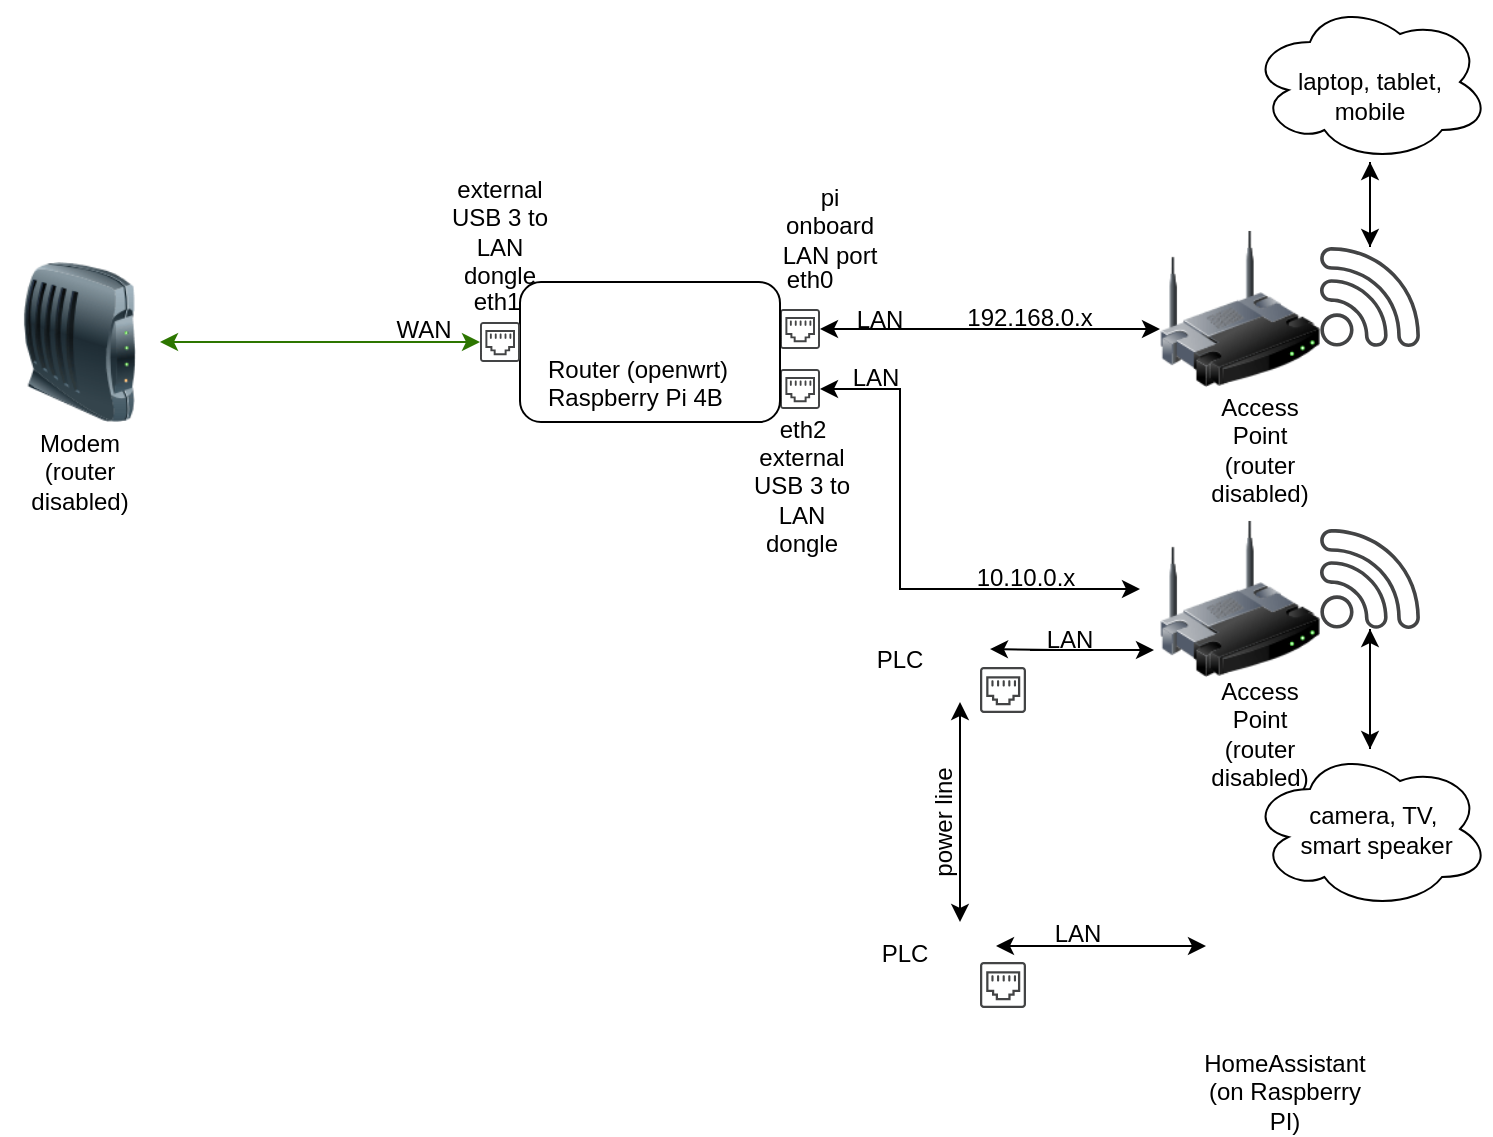 <mxfile version="21.0.6" type="device"><diagram name="Page-1" id="EldhIoCnvmS2X6LWe9rA"><mxGraphModel dx="1306" dy="837" grid="1" gridSize="10" guides="1" tooltips="1" connect="1" arrows="1" fold="1" page="1" pageScale="1" pageWidth="850" pageHeight="1100" math="0" shadow="0"><root><mxCell id="0"/><mxCell id="1" parent="0"/><mxCell id="PxpAApCseYtSq1UY4rPy-1" value="" style="image;html=1;image=img/lib/clip_art/networking/Modem_128x128.png" parent="1" vertex="1"><mxGeometry x="80" y="160" width="80" height="80" as="geometry"/></mxCell><mxCell id="PxpAApCseYtSq1UY4rPy-8" value="" style="endArrow=classic;startArrow=classic;html=1;rounded=0;exitX=1;exitY=0.5;exitDx=0;exitDy=0;fillColor=#60a917;strokeColor=#2D7600;" parent="1" source="PxpAApCseYtSq1UY4rPy-1" edge="1"><mxGeometry width="50" height="50" relative="1" as="geometry"><mxPoint x="180" y="200" as="sourcePoint"/><mxPoint x="320" y="200" as="targetPoint"/></mxGeometry></mxCell><mxCell id="PxpAApCseYtSq1UY4rPy-15" value="&lt;div&gt;Modem (router disabled)&lt;/div&gt;" style="text;html=1;strokeColor=none;fillColor=none;align=center;verticalAlign=middle;whiteSpace=wrap;rounded=0;" parent="1" vertex="1"><mxGeometry x="90" y="250" width="60" height="30" as="geometry"/></mxCell><mxCell id="PxpAApCseYtSq1UY4rPy-30" value="WAN" style="text;html=1;strokeColor=none;fillColor=none;align=center;verticalAlign=middle;whiteSpace=wrap;rounded=0;" parent="1" vertex="1"><mxGeometry x="262" y="179" width="60" height="30" as="geometry"/></mxCell><mxCell id="heESUydr5_HdH7jnXagB-15" value="" style="group" parent="1" vertex="1" connectable="0"><mxGeometry x="465" y="126.5" width="325" height="277" as="geometry"/></mxCell><mxCell id="PxpAApCseYtSq1UY4rPy-2" value="" style="image;html=1;image=img/lib/clip_art/networking/Wireless_Router_128x128.png" parent="heESUydr5_HdH7jnXagB-15" vertex="1"><mxGeometry x="195" y="17" width="80" height="80" as="geometry"/></mxCell><mxCell id="PxpAApCseYtSq1UY4rPy-9" value="" style="endArrow=classic;startArrow=classic;html=1;rounded=0;entryX=0;entryY=0.625;entryDx=0;entryDy=0;entryPerimeter=0;" parent="heESUydr5_HdH7jnXagB-15" source="PxpAApCseYtSq1UY4rPy-11" target="PxpAApCseYtSq1UY4rPy-2" edge="1"><mxGeometry width="50" height="50" relative="1" as="geometry"><mxPoint x="35" y="67" as="sourcePoint"/><mxPoint x="155" y="67" as="targetPoint"/></mxGeometry></mxCell><mxCell id="PxpAApCseYtSq1UY4rPy-16" value="Access Point (router disabled)" style="text;html=1;strokeColor=none;fillColor=none;align=center;verticalAlign=middle;whiteSpace=wrap;rounded=0;" parent="heESUydr5_HdH7jnXagB-15" vertex="1"><mxGeometry x="225" y="117" width="40" height="20" as="geometry"/></mxCell><mxCell id="PxpAApCseYtSq1UY4rPy-31" value="LAN" style="text;html=1;strokeColor=none;fillColor=none;align=center;verticalAlign=middle;whiteSpace=wrap;rounded=0;" parent="heESUydr5_HdH7jnXagB-15" vertex="1"><mxGeometry x="25" y="47" width="60" height="30" as="geometry"/></mxCell><mxCell id="PxpAApCseYtSq1UY4rPy-32" value="" style="sketch=0;pointerEvents=1;shadow=0;dashed=0;html=1;strokeColor=none;fillColor=#434445;aspect=fixed;labelPosition=center;verticalLabelPosition=bottom;verticalAlign=top;align=center;outlineConnect=0;shape=mxgraph.vvd.wi_fi;" parent="heESUydr5_HdH7jnXagB-15" vertex="1"><mxGeometry x="275" y="26" width="50" height="50" as="geometry"/></mxCell><mxCell id="xIIYVnJPuSh0PwGSnz5O-2" value="" style="group" parent="heESUydr5_HdH7jnXagB-15" vertex="1" connectable="0"><mxGeometry x="5" y="67" width="70" height="40" as="geometry"/></mxCell><mxCell id="PxpAApCseYtSq1UY4rPy-27" value="" style="group" parent="xIIYVnJPuSh0PwGSnz5O-2" vertex="1" connectable="0"><mxGeometry y="-15" width="70" height="30" as="geometry"/></mxCell><mxCell id="PxpAApCseYtSq1UY4rPy-11" value="" style="sketch=0;pointerEvents=1;shadow=0;dashed=0;html=1;strokeColor=none;fillColor=#434445;aspect=fixed;labelPosition=center;verticalLabelPosition=bottom;verticalAlign=top;align=center;outlineConnect=0;shape=mxgraph.vvd.ethernet_port;" parent="PxpAApCseYtSq1UY4rPy-27" vertex="1"><mxGeometry y="5" width="20" height="20" as="geometry"/></mxCell><mxCell id="PxpAApCseYtSq1UY4rPy-12" value="eth0" style="text;html=1;strokeColor=none;fillColor=none;align=center;verticalAlign=middle;whiteSpace=wrap;rounded=0;" parent="PxpAApCseYtSq1UY4rPy-27" vertex="1"><mxGeometry x="-15" y="-25" width="60" height="30" as="geometry"/></mxCell><mxCell id="xIIYVnJPuSh0PwGSnz5O-3" value="" style="sketch=0;pointerEvents=1;shadow=0;dashed=0;html=1;strokeColor=none;fillColor=#434445;aspect=fixed;labelPosition=center;verticalLabelPosition=bottom;verticalAlign=top;align=center;outlineConnect=0;shape=mxgraph.vvd.ethernet_port;" parent="xIIYVnJPuSh0PwGSnz5O-2" vertex="1"><mxGeometry y="20" width="20" height="20" as="geometry"/></mxCell><mxCell id="heESUydr5_HdH7jnXagB-1" value="" style="endArrow=classic;startArrow=classic;html=1;rounded=0;" parent="heESUydr5_HdH7jnXagB-15" target="xIIYVnJPuSh0PwGSnz5O-3" edge="1"><mxGeometry width="50" height="50" relative="1" as="geometry"><mxPoint x="185" y="197" as="sourcePoint"/><mxPoint x="35" y="97" as="targetPoint"/><Array as="points"><mxPoint x="65" y="197"/><mxPoint x="65" y="97"/></Array></mxGeometry></mxCell><mxCell id="PxpAApCseYtSq1UY4rPy-36" value="&lt;div&gt;pi &lt;br&gt;&lt;/div&gt;&lt;div&gt;onboard LAN port&lt;/div&gt;" style="text;html=1;strokeColor=none;fillColor=none;align=center;verticalAlign=middle;whiteSpace=wrap;rounded=0;" parent="heESUydr5_HdH7jnXagB-15" vertex="1"><mxGeometry width="60" height="30" as="geometry"/></mxCell><mxCell id="heESUydr5_HdH7jnXagB-6" value="eth2" style="text;html=1;strokeColor=none;fillColor=none;align=center;verticalAlign=middle;whiteSpace=wrap;rounded=0;" parent="heESUydr5_HdH7jnXagB-15" vertex="1"><mxGeometry x="5" y="107" width="22.857" height="20" as="geometry"/></mxCell><mxCell id="heESUydr5_HdH7jnXagB-9" value="LAN" style="text;html=1;strokeColor=none;fillColor=none;align=center;verticalAlign=middle;whiteSpace=wrap;rounded=0;" parent="heESUydr5_HdH7jnXagB-15" vertex="1"><mxGeometry x="23" y="76" width="60" height="30" as="geometry"/></mxCell><mxCell id="heESUydr5_HdH7jnXagB-12" value="" style="image;html=1;image=img/lib/clip_art/networking/Wireless_Router_128x128.png" parent="heESUydr5_HdH7jnXagB-15" vertex="1"><mxGeometry x="195" y="162" width="80" height="80" as="geometry"/></mxCell><mxCell id="heESUydr5_HdH7jnXagB-13" value="Access Point (router disabled)" style="text;html=1;strokeColor=none;fillColor=none;align=center;verticalAlign=middle;whiteSpace=wrap;rounded=0;" parent="heESUydr5_HdH7jnXagB-15" vertex="1"><mxGeometry x="225" y="259" width="40" height="20" as="geometry"/></mxCell><mxCell id="heESUydr5_HdH7jnXagB-14" value="" style="sketch=0;pointerEvents=1;shadow=0;dashed=0;html=1;strokeColor=none;fillColor=#434445;aspect=fixed;labelPosition=center;verticalLabelPosition=bottom;verticalAlign=top;align=center;outlineConnect=0;shape=mxgraph.vvd.wi_fi;" parent="heESUydr5_HdH7jnXagB-15" vertex="1"><mxGeometry x="275" y="167" width="50" height="50" as="geometry"/></mxCell><mxCell id="heESUydr5_HdH7jnXagB-5" value="&lt;div&gt;external USB 3 to LAN dongle&lt;/div&gt;" style="text;html=1;strokeColor=none;fillColor=none;align=center;verticalAlign=middle;whiteSpace=wrap;rounded=0;" parent="heESUydr5_HdH7jnXagB-15" vertex="1"><mxGeometry x="-13.57" y="137" width="60" height="30" as="geometry"/></mxCell><mxCell id="XWawUic1mV_Ui8MtlTXK-3" value="" style="shape=image;html=1;verticalAlign=top;verticalLabelPosition=bottom;labelBackgroundColor=#ffffff;imageAspect=0;aspect=fixed;image=https://cdn3.iconfinder.com/data/icons/energy-and-power-glyph-24-px/24/Plug_in_power_socket_power_supply_socket_wall_socket-128.png" vertex="1" parent="heESUydr5_HdH7jnXagB-15"><mxGeometry x="80" y="217" width="30" height="30" as="geometry"/></mxCell><mxCell id="XWawUic1mV_Ui8MtlTXK-31" value="" style="edgeStyle=orthogonalEdgeStyle;rounded=0;orthogonalLoop=1;jettySize=auto;html=1;entryX=1;entryY=0.5;entryDx=0;entryDy=0;" edge="1" parent="heESUydr5_HdH7jnXagB-15"><mxGeometry relative="1" as="geometry"><mxPoint x="177" y="227.5" as="sourcePoint"/><mxPoint x="110" y="227" as="targetPoint"/><Array as="points"><mxPoint x="144" y="227"/></Array></mxGeometry></mxCell><mxCell id="XWawUic1mV_Ui8MtlTXK-7" value="&lt;div&gt;PLC&lt;/div&gt;" style="text;html=1;strokeColor=none;fillColor=none;align=center;verticalAlign=middle;whiteSpace=wrap;rounded=0;" vertex="1" parent="heESUydr5_HdH7jnXagB-15"><mxGeometry x="35" y="217" width="60" height="30" as="geometry"/></mxCell><mxCell id="XWawUic1mV_Ui8MtlTXK-46" value="" style="sketch=0;pointerEvents=1;shadow=0;dashed=0;html=1;strokeColor=none;fillColor=#434445;aspect=fixed;labelPosition=center;verticalLabelPosition=bottom;verticalAlign=top;align=center;outlineConnect=0;shape=mxgraph.vvd.ethernet_port;" vertex="1" parent="heESUydr5_HdH7jnXagB-15"><mxGeometry x="105" y="236" width="23" height="23" as="geometry"/></mxCell><mxCell id="XWawUic1mV_Ui8MtlTXK-42" value="192.168.0.x" style="text;html=1;strokeColor=none;fillColor=none;align=center;verticalAlign=middle;whiteSpace=wrap;rounded=0;" vertex="1" parent="heESUydr5_HdH7jnXagB-15"><mxGeometry x="65" y="46" width="130" height="30" as="geometry"/></mxCell><mxCell id="XWawUic1mV_Ui8MtlTXK-43" value="10.10.0.x" style="text;html=1;strokeColor=none;fillColor=none;align=center;verticalAlign=middle;whiteSpace=wrap;rounded=0;" vertex="1" parent="heESUydr5_HdH7jnXagB-15"><mxGeometry x="63" y="176" width="130" height="30" as="geometry"/></mxCell><mxCell id="XWawUic1mV_Ui8MtlTXK-52" value="LAN" style="text;html=1;strokeColor=none;fillColor=none;align=center;verticalAlign=middle;whiteSpace=wrap;rounded=0;" vertex="1" parent="heESUydr5_HdH7jnXagB-15"><mxGeometry x="135" y="212" width="30" height="20" as="geometry"/></mxCell><mxCell id="heESUydr5_HdH7jnXagB-19" value="" style="group" parent="1" vertex="1" connectable="0"><mxGeometry x="340" y="170" width="140" height="70" as="geometry"/></mxCell><mxCell id="heESUydr5_HdH7jnXagB-18" value="" style="rounded=1;whiteSpace=wrap;html=1;" parent="heESUydr5_HdH7jnXagB-19" vertex="1"><mxGeometry width="130" height="70" as="geometry"/></mxCell><mxCell id="PxpAApCseYtSq1UY4rPy-5" value="" style="shape=image;html=1;verticalAlign=top;verticalLabelPosition=bottom;labelBackgroundColor=#ffffff;imageAspect=0;aspect=fixed;image=https://cdn1.iconfinder.com/data/icons/fruit-136/64/Fruit_iconfree_Filled_Outline_raspberry-healthy-organic-food-fruit_icon-128.png" parent="heESUydr5_HdH7jnXagB-19" vertex="1"><mxGeometry x="51.998" y="6" width="31.43" height="31.43" as="geometry"/></mxCell><mxCell id="PxpAApCseYtSq1UY4rPy-17" value="&lt;div&gt;Router (openwrt)&lt;/div&gt;&lt;div&gt;Raspberry Pi 4B&lt;/div&gt;" style="text;whiteSpace=wrap;html=1;" parent="heESUydr5_HdH7jnXagB-19" vertex="1"><mxGeometry x="11.993" y="30" width="116.667" height="20" as="geometry"/></mxCell><mxCell id="PxpAApCseYtSq1UY4rPy-33" value="&lt;div&gt;external USB 3 to LAN dongle&lt;/div&gt;" style="text;html=1;strokeColor=none;fillColor=none;align=center;verticalAlign=middle;whiteSpace=wrap;rounded=0;" parent="1" vertex="1"><mxGeometry x="300" y="130" width="60" height="30" as="geometry"/></mxCell><mxCell id="heESUydr5_HdH7jnXagB-3" value="" style="group" parent="1" vertex="1" connectable="0"><mxGeometry x="320" y="170" width="40" height="40" as="geometry"/></mxCell><mxCell id="PxpAApCseYtSq1UY4rPy-29" value="" style="group" parent="heESUydr5_HdH7jnXagB-3" vertex="1" connectable="0"><mxGeometry width="40" height="20" as="geometry"/></mxCell><mxCell id="PxpAApCseYtSq1UY4rPy-13" value="eth1" style="text;html=1;strokeColor=none;fillColor=none;align=center;verticalAlign=middle;whiteSpace=wrap;rounded=0;" parent="PxpAApCseYtSq1UY4rPy-29" vertex="1"><mxGeometry x="-3" width="22.857" height="20" as="geometry"/></mxCell><mxCell id="PxpAApCseYtSq1UY4rPy-10" value="" style="sketch=0;pointerEvents=1;shadow=0;dashed=0;html=1;strokeColor=none;fillColor=#434445;aspect=fixed;labelPosition=center;verticalLabelPosition=bottom;verticalAlign=top;align=center;outlineConnect=0;shape=mxgraph.vvd.ethernet_port;" parent="heESUydr5_HdH7jnXagB-3" vertex="1"><mxGeometry y="20" width="20" height="20" as="geometry"/></mxCell><mxCell id="XWawUic1mV_Ui8MtlTXK-14" value="" style="edgeStyle=orthogonalEdgeStyle;rounded=0;orthogonalLoop=1;jettySize=auto;html=1;" edge="1" parent="1" source="XWawUic1mV_Ui8MtlTXK-1" target="PxpAApCseYtSq1UY4rPy-32"><mxGeometry relative="1" as="geometry"/></mxCell><mxCell id="XWawUic1mV_Ui8MtlTXK-1" value="&lt;div&gt;&lt;br&gt;&lt;/div&gt;&lt;div&gt;laptop, tablet,&lt;/div&gt;&lt;div&gt;mobile&lt;br&gt;&lt;/div&gt;" style="ellipse;shape=cloud;whiteSpace=wrap;html=1;" vertex="1" parent="1"><mxGeometry x="705" y="30" width="120" height="80" as="geometry"/></mxCell><mxCell id="XWawUic1mV_Ui8MtlTXK-34" value="" style="edgeStyle=orthogonalEdgeStyle;rounded=0;orthogonalLoop=1;jettySize=auto;html=1;" edge="1" parent="1" source="XWawUic1mV_Ui8MtlTXK-2" target="heESUydr5_HdH7jnXagB-14"><mxGeometry relative="1" as="geometry"/></mxCell><mxCell id="XWawUic1mV_Ui8MtlTXK-2" value="&lt;div&gt;&amp;nbsp;camera, TV,&lt;/div&gt;&amp;nbsp; smart speaker" style="ellipse;shape=cloud;whiteSpace=wrap;html=1;" vertex="1" parent="1"><mxGeometry x="705" y="403.5" width="120" height="80" as="geometry"/></mxCell><mxCell id="XWawUic1mV_Ui8MtlTXK-5" value="" style="shape=image;html=1;verticalAlign=top;verticalLabelPosition=bottom;labelBackgroundColor=#ffffff;imageAspect=0;aspect=fixed;image=https://cdn3.iconfinder.com/data/icons/energy-and-power-glyph-24-px/24/Plug_in_power_socket_power_supply_socket_wall_socket-128.png" vertex="1" parent="1"><mxGeometry x="545" y="490" width="30" height="30" as="geometry"/></mxCell><mxCell id="XWawUic1mV_Ui8MtlTXK-8" value="&lt;div&gt;PLC&lt;/div&gt;" style="text;html=1;strokeColor=none;fillColor=none;align=center;verticalAlign=middle;whiteSpace=wrap;rounded=0;" vertex="1" parent="1"><mxGeometry x="509" y="496" width="47" height="20" as="geometry"/></mxCell><mxCell id="XWawUic1mV_Ui8MtlTXK-10" value="" style="shape=image;html=1;verticalAlign=top;verticalLabelPosition=bottom;labelBackgroundColor=#ffffff;imageAspect=0;aspect=fixed;image=https://cdn1.iconfinder.com/data/icons/software-engineering-and-video-gaming/512/519_Automation_home_house_smart_network_Hardware_Engineering_Internet-128.png" vertex="1" parent="1"><mxGeometry x="687" y="470" width="70" height="70" as="geometry"/></mxCell><mxCell id="XWawUic1mV_Ui8MtlTXK-13" value="" style="edgeStyle=orthogonalEdgeStyle;rounded=0;orthogonalLoop=1;jettySize=auto;html=1;" edge="1" parent="1" source="PxpAApCseYtSq1UY4rPy-32" target="XWawUic1mV_Ui8MtlTXK-1"><mxGeometry relative="1" as="geometry"/></mxCell><mxCell id="XWawUic1mV_Ui8MtlTXK-17" value="HomeAssistant (on Raspberry PI)" style="text;html=1;strokeColor=none;fillColor=none;align=center;verticalAlign=middle;whiteSpace=wrap;rounded=0;" vertex="1" parent="1"><mxGeometry x="679.5" y="560" width="85" height="30" as="geometry"/></mxCell><mxCell id="XWawUic1mV_Ui8MtlTXK-33" value="" style="edgeStyle=orthogonalEdgeStyle;rounded=0;orthogonalLoop=1;jettySize=auto;html=1;" edge="1" parent="1"><mxGeometry relative="1" as="geometry"><mxPoint x="595" y="354" as="sourcePoint"/><mxPoint x="657" y="354" as="targetPoint"/></mxGeometry></mxCell><mxCell id="XWawUic1mV_Ui8MtlTXK-9" value="" style="endArrow=classic;startArrow=classic;html=1;rounded=0;exitX=0.5;exitY=0;exitDx=0;exitDy=0;" edge="1" parent="1"><mxGeometry width="50" height="50" relative="1" as="geometry"><mxPoint x="560" y="490" as="sourcePoint"/><mxPoint x="560" y="380" as="targetPoint"/></mxGeometry></mxCell><mxCell id="XWawUic1mV_Ui8MtlTXK-35" value="" style="edgeStyle=orthogonalEdgeStyle;rounded=0;orthogonalLoop=1;jettySize=auto;html=1;" edge="1" parent="1" source="heESUydr5_HdH7jnXagB-14" target="XWawUic1mV_Ui8MtlTXK-2"><mxGeometry relative="1" as="geometry"/></mxCell><mxCell id="XWawUic1mV_Ui8MtlTXK-49" value="" style="endArrow=classic;startArrow=classic;html=1;rounded=0;" edge="1" parent="1"><mxGeometry width="50" height="50" relative="1" as="geometry"><mxPoint x="578" y="502" as="sourcePoint"/><mxPoint x="683" y="502" as="targetPoint"/></mxGeometry></mxCell><mxCell id="XWawUic1mV_Ui8MtlTXK-50" value="" style="sketch=0;pointerEvents=1;shadow=0;dashed=0;html=1;strokeColor=none;fillColor=#434445;aspect=fixed;labelPosition=center;verticalLabelPosition=bottom;verticalAlign=top;align=center;outlineConnect=0;shape=mxgraph.vvd.ethernet_port;" vertex="1" parent="1"><mxGeometry x="570" y="510" width="23" height="23" as="geometry"/></mxCell><mxCell id="XWawUic1mV_Ui8MtlTXK-53" value="LAN" style="text;html=1;strokeColor=none;fillColor=none;align=center;verticalAlign=middle;whiteSpace=wrap;rounded=0;" vertex="1" parent="1"><mxGeometry x="603.5" y="486" width="30" height="20" as="geometry"/></mxCell><mxCell id="XWawUic1mV_Ui8MtlTXK-54" value="power line" style="text;html=1;strokeColor=none;fillColor=none;align=center;verticalAlign=middle;whiteSpace=wrap;rounded=0;rotation=-90;" vertex="1" parent="1"><mxGeometry x="517" y="430" width="70" height="20" as="geometry"/></mxCell></root></mxGraphModel></diagram></mxfile>